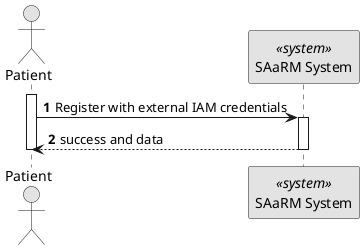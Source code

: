 @startuml 5.1.3
skinparam monochrome true
skinparam packageStyle rectangle
skinparam shadowing false

autonumber

actor "Patient" as AD
participant "SAaRM System" as SYS <<system>>

activate AD
AD -> SYS : Register with external IAM credentials
activate SYS
SYS --> AD : success and data

deactivate SYS

deactivate AD



@enduml